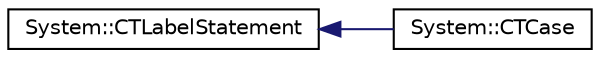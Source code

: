 digraph G
{
  edge [fontname="Helvetica",fontsize="10",labelfontname="Helvetica",labelfontsize="10"];
  node [fontname="Helvetica",fontsize="10",shape=record];
  rankdir="LR";
  Node1 [label="System::CTLabelStatement",height=0.2,width=0.4,color="black", fillcolor="white", style="filled",URL="$class_system_1_1_c_t_label_statement.html"];
  Node1 -> Node2 [dir="back",color="midnightblue",fontsize="10",style="solid",fontname="Helvetica"];
  Node2 [label="System::CTCase",height=0.2,width=0.4,color="black", fillcolor="white", style="filled",URL="$class_system_1_1_c_t_case.html"];
}
